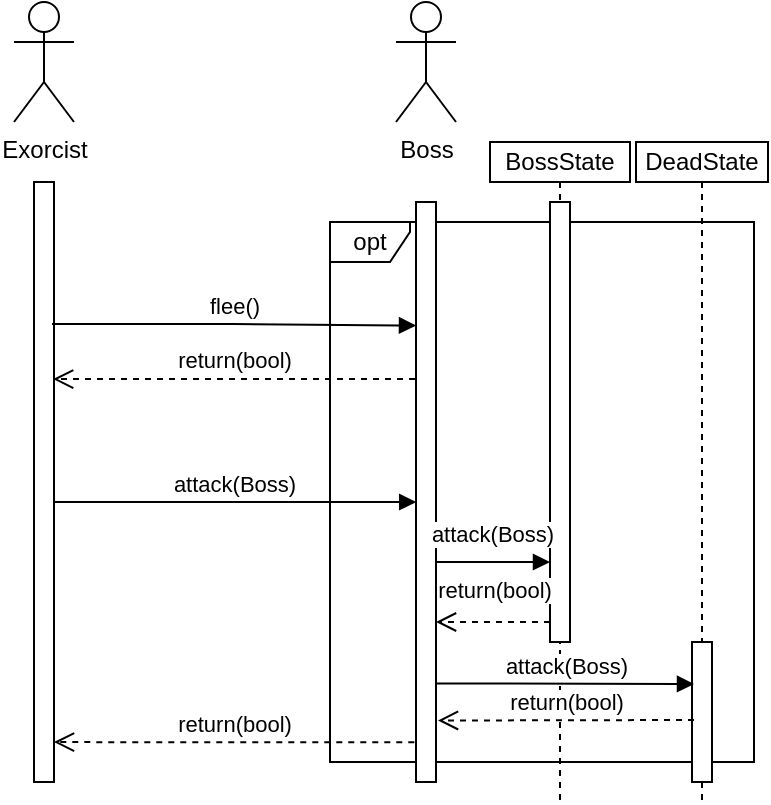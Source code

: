 <mxfile version="15.7.3" type="device"><diagram id="C9dVoqc_lxMAhkLL1Iwj" name="Enemy"><mxGraphModel dx="1395" dy="824" grid="1" gridSize="10" guides="1" tooltips="1" connect="1" arrows="1" fold="1" page="1" pageScale="1" pageWidth="850" pageHeight="1100" math="0" shadow="0"><root><mxCell id="0"/><mxCell id="1" parent="0"/><mxCell id="C5bIINhOPFM8hew37l59-1" value="Exorcist" style="shape=umlActor;verticalLabelPosition=bottom;verticalAlign=top;html=1;" parent="1" vertex="1"><mxGeometry x="140" y="630" width="30" height="60" as="geometry"/></mxCell><mxCell id="C5bIINhOPFM8hew37l59-2" value="opt" style="shape=umlFrame;whiteSpace=wrap;html=1;width=40;height=20;" parent="1" vertex="1"><mxGeometry x="298" y="740" width="212" height="270" as="geometry"/></mxCell><mxCell id="C5bIINhOPFM8hew37l59-3" value="" style="html=1;points=[];perimeter=orthogonalPerimeter;" parent="1" vertex="1"><mxGeometry x="150" y="720" width="10" height="300" as="geometry"/></mxCell><mxCell id="C5bIINhOPFM8hew37l59-4" value="" style="html=1;points=[];perimeter=orthogonalPerimeter;" parent="1" vertex="1"><mxGeometry x="341" y="730" width="10" height="290" as="geometry"/></mxCell><mxCell id="C5bIINhOPFM8hew37l59-5" value="Boss" style="shape=umlActor;verticalLabelPosition=bottom;verticalAlign=top;html=1;" parent="1" vertex="1"><mxGeometry x="331" y="630" width="30" height="60" as="geometry"/></mxCell><mxCell id="C5bIINhOPFM8hew37l59-6" value="attack(Boss)" style="html=1;verticalAlign=bottom;endArrow=block;rounded=0;edgeStyle=orthogonalEdgeStyle;exitX=1.014;exitY=0.129;exitDx=0;exitDy=0;exitPerimeter=0;entryX=0.022;entryY=0.125;entryDx=0;entryDy=0;entryPerimeter=0;" parent="1" edge="1"><mxGeometry width="80" relative="1" as="geometry"><mxPoint x="160.02" y="881.76" as="sourcePoint"/><mxPoint x="341.1" y="880" as="targetPoint"/><Array as="points"><mxPoint x="159.88" y="880"/></Array></mxGeometry></mxCell><mxCell id="C5bIINhOPFM8hew37l59-7" value="return(bool)" style="html=1;verticalAlign=bottom;endArrow=open;dashed=1;endSize=8;rounded=0;edgeStyle=orthogonalEdgeStyle;exitX=-0.086;exitY=0.388;exitDx=0;exitDy=0;exitPerimeter=0;" parent="1" edge="1"><mxGeometry relative="1" as="geometry"><mxPoint x="340.14" y="1000.07" as="sourcePoint"/><mxPoint x="160" y="1000.05" as="targetPoint"/><Array as="points"><mxPoint x="230" y="1000.35"/><mxPoint x="230" y="1000.35"/></Array></mxGeometry></mxCell><mxCell id="C5bIINhOPFM8hew37l59-8" value="flee()" style="html=1;verticalAlign=bottom;endArrow=block;rounded=0;edgeStyle=orthogonalEdgeStyle;exitX=0.9;exitY=0.522;exitDx=0;exitDy=0;exitPerimeter=0;entryX=-0.057;entryY=0.274;entryDx=0;entryDy=0;entryPerimeter=0;" parent="1" edge="1"><mxGeometry width="80" relative="1" as="geometry"><mxPoint x="159" y="791" as="sourcePoint"/><mxPoint x="341" y="791.76" as="targetPoint"/><Array as="points"><mxPoint x="250" y="791.32"/></Array></mxGeometry></mxCell><mxCell id="C5bIINhOPFM8hew37l59-17" value="BossState" style="shape=umlLifeline;perimeter=lifelinePerimeter;whiteSpace=wrap;html=1;container=1;collapsible=0;recursiveResize=0;outlineConnect=0;size=20;" parent="1" vertex="1"><mxGeometry x="378" y="700" width="70" height="330" as="geometry"/></mxCell><mxCell id="C5bIINhOPFM8hew37l59-18" value="" style="html=1;points=[];perimeter=orthogonalPerimeter;" parent="C5bIINhOPFM8hew37l59-17" vertex="1"><mxGeometry x="30" y="30" width="10" height="220" as="geometry"/></mxCell><mxCell id="C5bIINhOPFM8hew37l59-19" value="DeadState" style="shape=umlLifeline;perimeter=lifelinePerimeter;whiteSpace=wrap;html=1;container=1;collapsible=0;recursiveResize=0;outlineConnect=0;size=20;" parent="1" vertex="1"><mxGeometry x="451" y="700" width="66" height="330" as="geometry"/></mxCell><mxCell id="C5bIINhOPFM8hew37l59-20" value="" style="html=1;points=[];perimeter=orthogonalPerimeter;" parent="C5bIINhOPFM8hew37l59-19" vertex="1"><mxGeometry x="28" y="250" width="10" height="70" as="geometry"/></mxCell><mxCell id="C5bIINhOPFM8hew37l59-22" value="return(bool)" style="html=1;verticalAlign=bottom;endArrow=open;dashed=1;endSize=8;rounded=0;edgeStyle=orthogonalEdgeStyle;" parent="1" edge="1"><mxGeometry x="-0.018" y="-7" relative="1" as="geometry"><mxPoint x="408" y="940" as="sourcePoint"/><mxPoint x="351" y="940" as="targetPoint"/><Array as="points"><mxPoint x="408" y="940"/><mxPoint x="351" y="940"/></Array><mxPoint as="offset"/></mxGeometry></mxCell><mxCell id="C5bIINhOPFM8hew37l59-24" value="return(bool)" style="html=1;verticalAlign=bottom;endArrow=open;dashed=1;endSize=8;rounded=0;edgeStyle=orthogonalEdgeStyle;entryX=0.957;entryY=0.655;entryDx=0;entryDy=0;entryPerimeter=0;exitX=-0.049;exitY=0.274;exitDx=0;exitDy=0;exitPerimeter=0;" parent="1" edge="1"><mxGeometry relative="1" as="geometry"><mxPoint x="340.51" y="818.46" as="sourcePoint"/><mxPoint x="159.57" y="818.52" as="targetPoint"/><Array as="points"/></mxGeometry></mxCell><mxCell id="C5bIINhOPFM8hew37l59-25" value="attack(Boss)" style="html=1;verticalAlign=bottom;endArrow=block;rounded=0;edgeStyle=orthogonalEdgeStyle;exitX=1.02;exitY=0.83;exitDx=0;exitDy=0;exitPerimeter=0;" parent="1" source="C5bIINhOPFM8hew37l59-4" edge="1"><mxGeometry width="80" relative="1" as="geometry"><mxPoint x="356" y="971" as="sourcePoint"/><mxPoint x="480" y="971" as="targetPoint"/><Array as="points"><mxPoint x="356" y="971"/></Array></mxGeometry></mxCell><mxCell id="C5bIINhOPFM8hew37l59-26" value="return(bool)" style="html=1;verticalAlign=bottom;endArrow=open;dashed=1;endSize=8;rounded=0;edgeStyle=orthogonalEdgeStyle;entryX=1.1;entryY=0.894;entryDx=0;entryDy=0;entryPerimeter=0;" parent="1" target="C5bIINhOPFM8hew37l59-4" edge="1"><mxGeometry relative="1" as="geometry"><mxPoint x="480" y="989" as="sourcePoint"/><mxPoint x="356" y="989" as="targetPoint"/><Array as="points"><mxPoint x="480" y="989"/><mxPoint x="423" y="989"/></Array></mxGeometry></mxCell><mxCell id="kiDxaRepdz4J-lollfr_-1" value="attack(Boss)" style="html=1;verticalAlign=bottom;endArrow=block;rounded=0;edgeStyle=orthogonalEdgeStyle;" parent="1" edge="1"><mxGeometry x="-0.018" y="5" width="80" relative="1" as="geometry"><mxPoint x="351" y="910" as="sourcePoint"/><mxPoint x="408" y="910" as="targetPoint"/><Array as="points"><mxPoint x="351" y="910"/><mxPoint x="408" y="910"/></Array><mxPoint as="offset"/></mxGeometry></mxCell></root></mxGraphModel></diagram></mxfile>